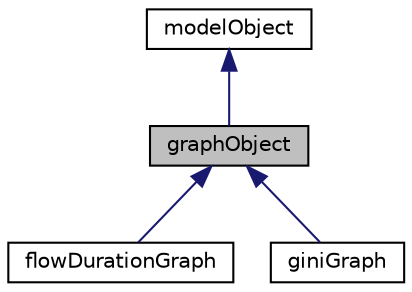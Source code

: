 digraph "graphObject"
{
 // LATEX_PDF_SIZE
  edge [fontname="Helvetica",fontsize="10",labelfontname="Helvetica",labelfontsize="10"];
  node [fontname="Helvetica",fontsize="10",shape=record];
  Node1 [label="graphObject",height=0.2,width=0.4,color="black", fillcolor="grey75", style="filled", fontcolor="black",tooltip=" "];
  Node2 -> Node1 [dir="back",color="midnightblue",fontsize="10",style="solid"];
  Node2 [label="modelObject",height=0.2,width=0.4,color="black", fillcolor="white", style="filled",URL="$classmodelObject.html",tooltip=" "];
  Node1 -> Node3 [dir="back",color="midnightblue",fontsize="10",style="solid"];
  Node3 [label="flowDurationGraph",height=0.2,width=0.4,color="black", fillcolor="white", style="filled",URL="$classflowDurationGraph.html",tooltip=" "];
  Node1 -> Node4 [dir="back",color="midnightblue",fontsize="10",style="solid"];
  Node4 [label="giniGraph",height=0.2,width=0.4,color="black", fillcolor="white", style="filled",URL="$classginiGraph.html",tooltip=" "];
}
